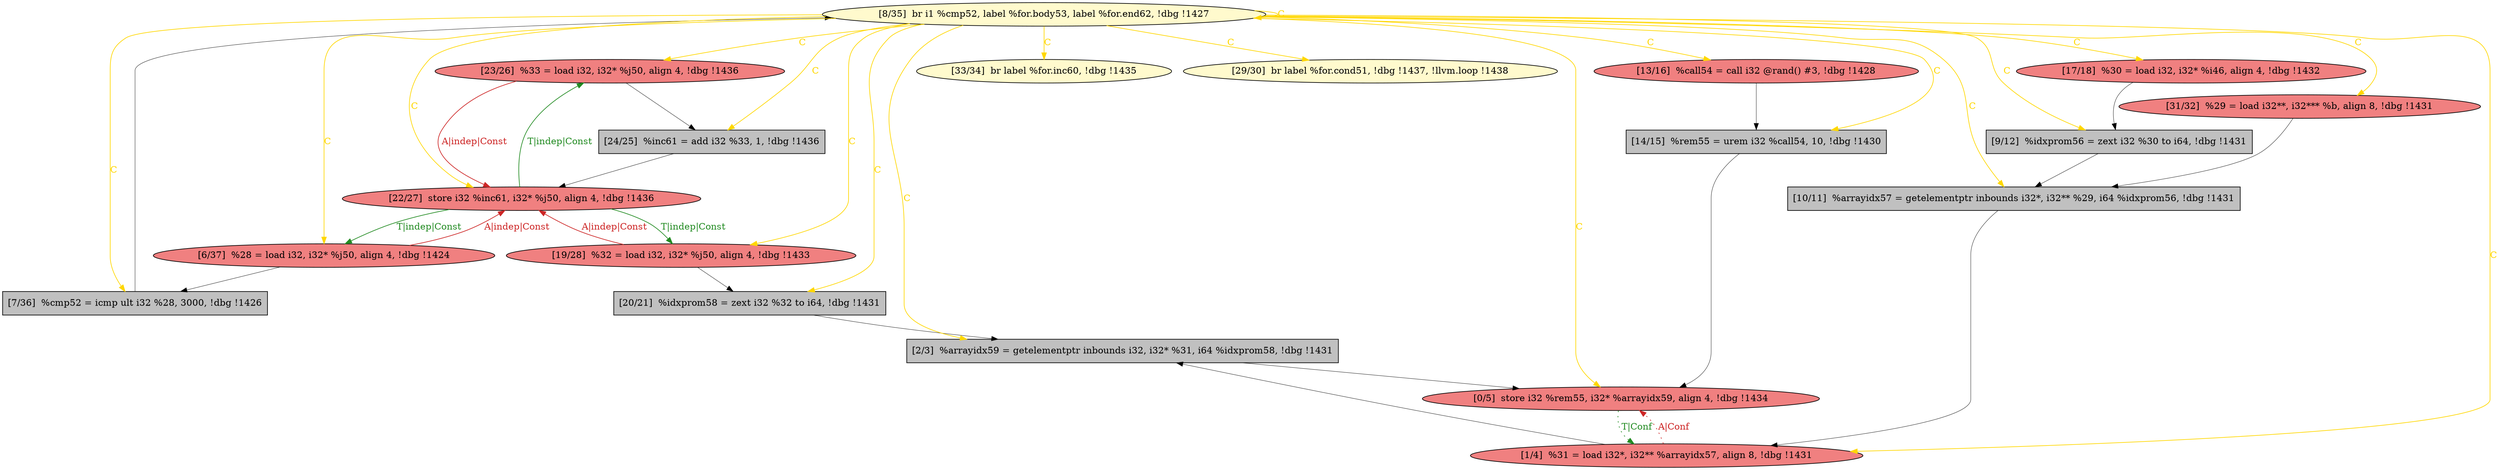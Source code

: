 
digraph G {


node6656 [fillcolor=grey,label="[20/21]  %idxprom58 = zext i32 %32 to i64, !dbg !1431",shape=rectangle,style=filled ]
node6657 [fillcolor=grey,label="[9/12]  %idxprom56 = zext i32 %30 to i64, !dbg !1431",shape=rectangle,style=filled ]
node6655 [fillcolor=grey,label="[7/36]  %cmp52 = icmp ult i32 %28, 3000, !dbg !1426",shape=rectangle,style=filled ]
node6643 [fillcolor=lightcoral,label="[31/32]  %29 = load i32**, i32*** %b, align 8, !dbg !1431",shape=ellipse,style=filled ]
node6642 [fillcolor=lightcoral,label="[23/26]  %33 = load i32, i32* %j50, align 4, !dbg !1436",shape=ellipse,style=filled ]
node6648 [fillcolor=lightcoral,label="[13/16]  %call54 = call i32 @rand() #3, !dbg !1428",shape=ellipse,style=filled ]
node6639 [fillcolor=lightcoral,label="[0/5]  store i32 %rem55, i32* %arrayidx59, align 4, !dbg !1434",shape=ellipse,style=filled ]
node6641 [fillcolor=grey,label="[2/3]  %arrayidx59 = getelementptr inbounds i32, i32* %31, i64 %idxprom58, !dbg !1431",shape=rectangle,style=filled ]
node6651 [fillcolor=lemonchiffon,label="[33/34]  br label %for.inc60, !dbg !1435",shape=ellipse,style=filled ]
node6645 [fillcolor=lemonchiffon,label="[29/30]  br label %for.cond51, !dbg !1437, !llvm.loop !1438",shape=ellipse,style=filled ]
node6646 [fillcolor=lightcoral,label="[22/27]  store i32 %inc61, i32* %j50, align 4, !dbg !1436",shape=ellipse,style=filled ]
node6644 [fillcolor=grey,label="[24/25]  %inc61 = add i32 %33, 1, !dbg !1436",shape=rectangle,style=filled ]
node6647 [fillcolor=lightcoral,label="[1/4]  %31 = load i32*, i32** %arrayidx57, align 8, !dbg !1431",shape=ellipse,style=filled ]
node6649 [fillcolor=grey,label="[10/11]  %arrayidx57 = getelementptr inbounds i32*, i32** %29, i64 %idxprom56, !dbg !1431",shape=rectangle,style=filled ]
node6640 [fillcolor=lightcoral,label="[6/37]  %28 = load i32, i32* %j50, align 4, !dbg !1424",shape=ellipse,style=filled ]
node6654 [fillcolor=grey,label="[14/15]  %rem55 = urem i32 %call54, 10, !dbg !1430",shape=rectangle,style=filled ]
node6650 [fillcolor=lemonchiffon,label="[8/35]  br i1 %cmp52, label %for.body53, label %for.end62, !dbg !1427",shape=ellipse,style=filled ]
node6652 [fillcolor=lightcoral,label="[17/18]  %30 = load i32, i32* %i46, align 4, !dbg !1432",shape=ellipse,style=filled ]
node6653 [fillcolor=lightcoral,label="[19/28]  %32 = load i32, i32* %j50, align 4, !dbg !1433",shape=ellipse,style=filled ]

node6650->node6643 [style=solid,color=gold,label="C",penwidth=1.0,fontcolor=gold ]
node6650->node6654 [style=solid,color=gold,label="C",penwidth=1.0,fontcolor=gold ]
node6657->node6649 [style=solid,color=black,label="",penwidth=0.5,fontcolor=black ]
node6639->node6647 [style=dotted,color=forestgreen,label="T|Conf",penwidth=1.0,fontcolor=forestgreen ]
node6650->node6652 [style=solid,color=gold,label="C",penwidth=1.0,fontcolor=gold ]
node6650->node6646 [style=solid,color=gold,label="C",penwidth=1.0,fontcolor=gold ]
node6650->node6649 [style=solid,color=gold,label="C",penwidth=1.0,fontcolor=gold ]
node6646->node6640 [style=solid,color=forestgreen,label="T|indep|Const",penwidth=1.0,fontcolor=forestgreen ]
node6640->node6646 [style=solid,color=firebrick3,label="A|indep|Const",penwidth=1.0,fontcolor=firebrick3 ]
node6647->node6641 [style=solid,color=black,label="",penwidth=0.5,fontcolor=black ]
node6650->node6641 [style=solid,color=gold,label="C",penwidth=1.0,fontcolor=gold ]
node6650->node6644 [style=solid,color=gold,label="C",penwidth=1.0,fontcolor=gold ]
node6652->node6657 [style=solid,color=black,label="",penwidth=0.5,fontcolor=black ]
node6650->node6640 [style=solid,color=gold,label="C",penwidth=1.0,fontcolor=gold ]
node6650->node6656 [style=solid,color=gold,label="C",penwidth=1.0,fontcolor=gold ]
node6650->node6655 [style=solid,color=gold,label="C",penwidth=1.0,fontcolor=gold ]
node6654->node6639 [style=solid,color=black,label="",penwidth=0.5,fontcolor=black ]
node6640->node6655 [style=solid,color=black,label="",penwidth=0.5,fontcolor=black ]
node6642->node6644 [style=solid,color=black,label="",penwidth=0.5,fontcolor=black ]
node6650->node6653 [style=solid,color=gold,label="C",penwidth=1.0,fontcolor=gold ]
node6642->node6646 [style=solid,color=firebrick3,label="A|indep|Const",penwidth=1.0,fontcolor=firebrick3 ]
node6646->node6642 [style=solid,color=forestgreen,label="T|indep|Const",penwidth=1.0,fontcolor=forestgreen ]
node6641->node6639 [style=solid,color=black,label="",penwidth=0.5,fontcolor=black ]
node6643->node6649 [style=solid,color=black,label="",penwidth=0.5,fontcolor=black ]
node6653->node6656 [style=solid,color=black,label="",penwidth=0.5,fontcolor=black ]
node6650->node6647 [style=solid,color=gold,label="C",penwidth=1.0,fontcolor=gold ]
node6644->node6646 [style=solid,color=black,label="",penwidth=0.5,fontcolor=black ]
node6656->node6641 [style=solid,color=black,label="",penwidth=0.5,fontcolor=black ]
node6655->node6650 [style=solid,color=black,label="",penwidth=0.5,fontcolor=black ]
node6650->node6639 [style=solid,color=gold,label="C",penwidth=1.0,fontcolor=gold ]
node6650->node6657 [style=solid,color=gold,label="C",penwidth=1.0,fontcolor=gold ]
node6653->node6646 [style=solid,color=firebrick3,label="A|indep|Const",penwidth=1.0,fontcolor=firebrick3 ]
node6648->node6654 [style=solid,color=black,label="",penwidth=0.5,fontcolor=black ]
node6650->node6645 [style=solid,color=gold,label="C",penwidth=1.0,fontcolor=gold ]
node6650->node6651 [style=solid,color=gold,label="C",penwidth=1.0,fontcolor=gold ]
node6646->node6653 [style=solid,color=forestgreen,label="T|indep|Const",penwidth=1.0,fontcolor=forestgreen ]
node6650->node6650 [style=solid,color=gold,label="C",penwidth=1.0,fontcolor=gold ]
node6647->node6639 [style=dotted,color=firebrick3,label="A|Conf",penwidth=1.0,fontcolor=firebrick3 ]
node6650->node6648 [style=solid,color=gold,label="C",penwidth=1.0,fontcolor=gold ]
node6649->node6647 [style=solid,color=black,label="",penwidth=0.5,fontcolor=black ]
node6650->node6642 [style=solid,color=gold,label="C",penwidth=1.0,fontcolor=gold ]


}
